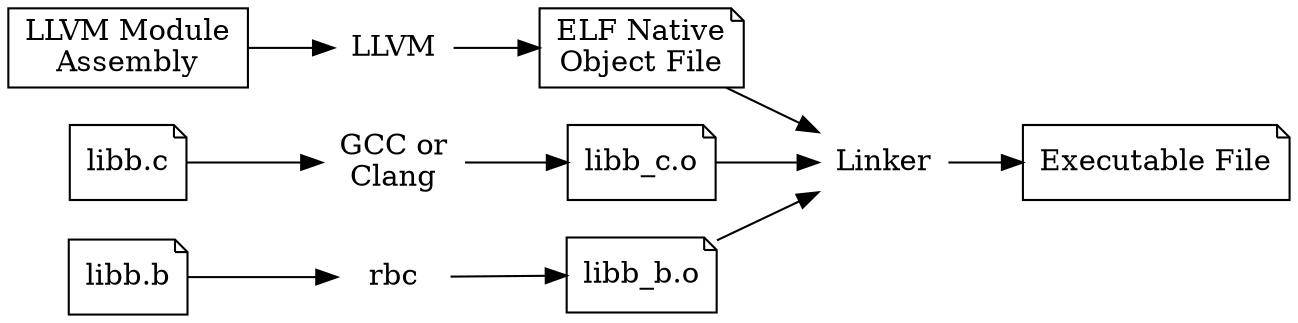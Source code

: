digraph {
    rankdir="LR";
    node [ shape="rect" ] ;

    module [ label="LLVM Module\nAssembly" ] ;
    object [ label="ELF Native\nObject File" shape="note" ] ;
    executable [ label="Executable File" shape="note" ] ;
    llvm [ label="LLVM" shape="plaintext" ] ;

    linker [ label="Linker" shape="plaintext" ] ;

    module -> llvm -> object ;
    object -> linker -> executable ;

    libb_c [ label="libb_c.o" shape="note" ] ;
    libb_c_source [ label="libb.c" shape="note" ] ;
    libb_b_source [ label="libb.b" shape="note" ] ;
    libb_b [ label="libb_b.o" shape="note" ] ;
    gcc [ label="GCC or\nClang" shape="plaintext" ];
    rbc [ label="rbc" shape="plaintext" ];
    libb_c_source -> gcc -> libb_c -> linker ;
    libb_b_source -> rbc -> libb_b -> linker ;
}
